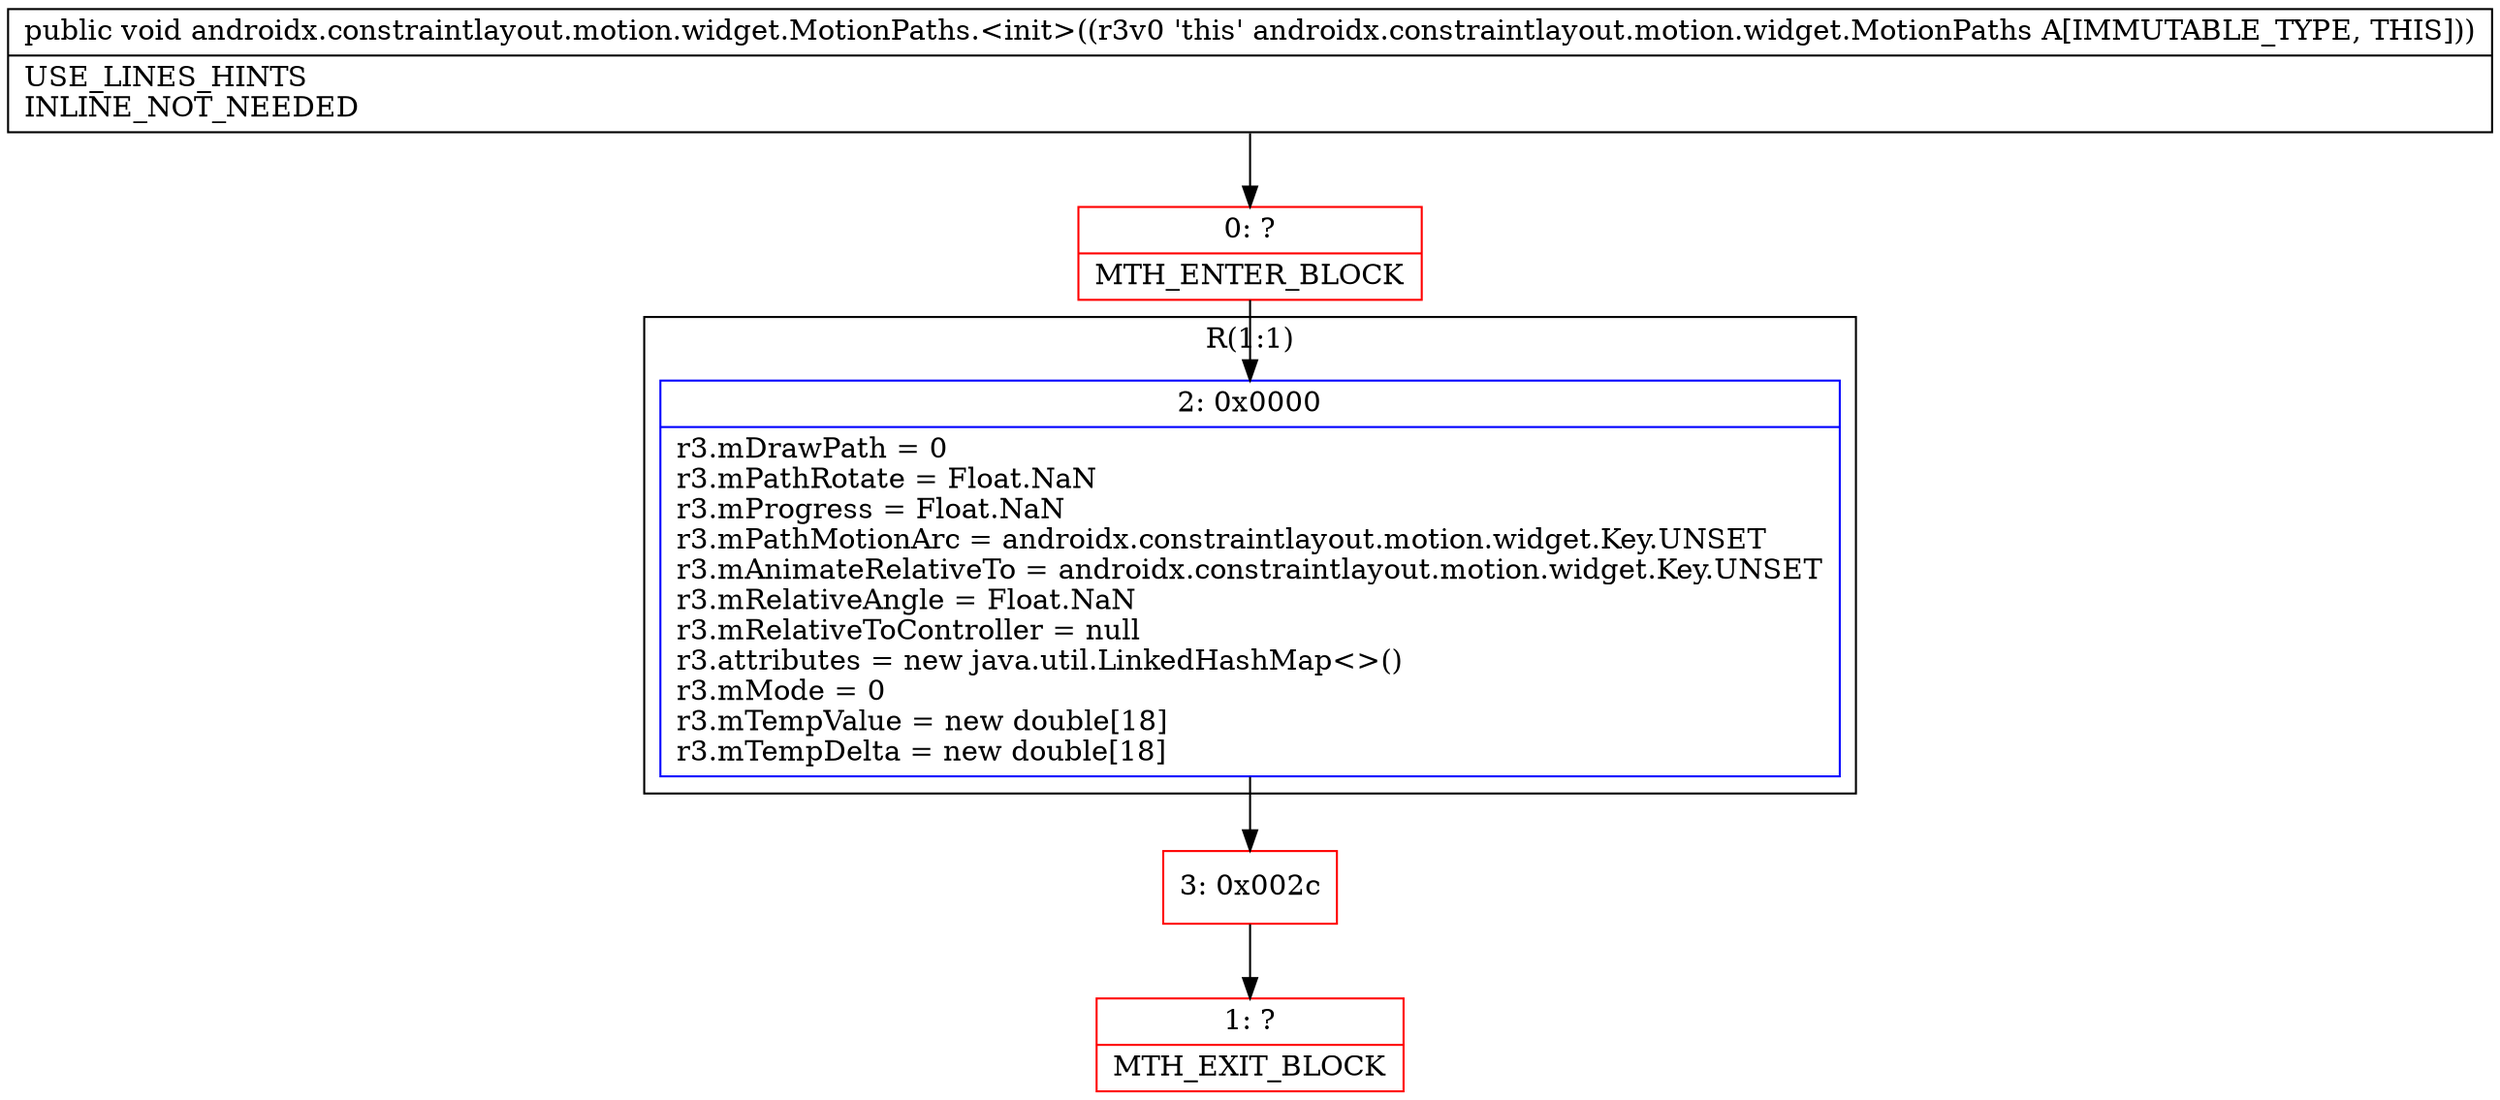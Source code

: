 digraph "CFG forandroidx.constraintlayout.motion.widget.MotionPaths.\<init\>()V" {
subgraph cluster_Region_713875463 {
label = "R(1:1)";
node [shape=record,color=blue];
Node_2 [shape=record,label="{2\:\ 0x0000|r3.mDrawPath = 0\lr3.mPathRotate = Float.NaN\lr3.mProgress = Float.NaN\lr3.mPathMotionArc = androidx.constraintlayout.motion.widget.Key.UNSET\lr3.mAnimateRelativeTo = androidx.constraintlayout.motion.widget.Key.UNSET\lr3.mRelativeAngle = Float.NaN\lr3.mRelativeToController = null\lr3.attributes = new java.util.LinkedHashMap\<\>()\lr3.mMode = 0\lr3.mTempValue = new double[18]\lr3.mTempDelta = new double[18]\l}"];
}
Node_0 [shape=record,color=red,label="{0\:\ ?|MTH_ENTER_BLOCK\l}"];
Node_3 [shape=record,color=red,label="{3\:\ 0x002c}"];
Node_1 [shape=record,color=red,label="{1\:\ ?|MTH_EXIT_BLOCK\l}"];
MethodNode[shape=record,label="{public void androidx.constraintlayout.motion.widget.MotionPaths.\<init\>((r3v0 'this' androidx.constraintlayout.motion.widget.MotionPaths A[IMMUTABLE_TYPE, THIS]))  | USE_LINES_HINTS\lINLINE_NOT_NEEDED\l}"];
MethodNode -> Node_0;Node_2 -> Node_3;
Node_0 -> Node_2;
Node_3 -> Node_1;
}

